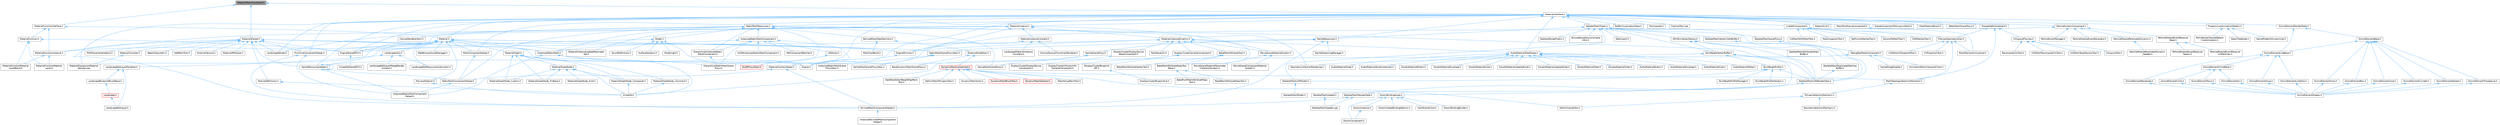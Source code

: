 digraph "MaterialRecursionGuard.h"
{
 // INTERACTIVE_SVG=YES
 // LATEX_PDF_SIZE
  bgcolor="transparent";
  edge [fontname=Helvetica,fontsize=10,labelfontname=Helvetica,labelfontsize=10];
  node [fontname=Helvetica,fontsize=10,shape=box,height=0.2,width=0.4];
  Node1 [id="Node000001",label="MaterialRecursionGuard.h",height=0.2,width=0.4,color="gray40", fillcolor="grey60", style="filled", fontcolor="black",tooltip=" "];
  Node1 -> Node2 [id="edge1_Node000001_Node000002",dir="back",color="steelblue1",style="solid",tooltip=" "];
  Node2 [id="Node000002",label="MaterialFunctionInterface.h",height=0.2,width=0.4,color="grey40", fillcolor="white", style="filled",URL="$d7/d41/MaterialFunctionInterface_8h.html",tooltip=" "];
  Node2 -> Node3 [id="edge2_Node000002_Node000003",dir="back",color="steelblue1",style="solid",tooltip=" "];
  Node3 [id="Node000003",label="Material.h",height=0.2,width=0.4,color="grey40", fillcolor="white", style="filled",URL="$df/d12/Material_8h.html",tooltip=" "];
  Node3 -> Node4 [id="edge3_Node000003_Node000004",dir="back",color="steelblue1",style="solid",tooltip=" "];
  Node4 [id="Node000004",label="EngineMinimal.h",height=0.2,width=0.4,color="grey40", fillcolor="white", style="filled",URL="$d0/d2c/EngineMinimal_8h.html",tooltip=" "];
  Node4 -> Node5 [id="edge4_Node000004_Node000005",dir="back",color="steelblue1",style="solid",tooltip=" "];
  Node5 [id="Node000005",label="Engine.h",height=0.2,width=0.4,color="grey40", fillcolor="white", style="filled",URL="$d1/d34/Public_2Engine_8h.html",tooltip=" "];
  Node3 -> Node6 [id="edge5_Node000003_Node000006",dir="back",color="steelblue1",style="solid",tooltip=" "];
  Node6 [id="Node000006",label="EngineSharedPCH.h",height=0.2,width=0.4,color="grey40", fillcolor="white", style="filled",URL="$dc/dbb/EngineSharedPCH_8h.html",tooltip=" "];
  Node6 -> Node7 [id="edge6_Node000006_Node000007",dir="back",color="steelblue1",style="solid",tooltip=" "];
  Node7 [id="Node000007",label="UnrealEdSharedPCH.h",height=0.2,width=0.4,color="grey40", fillcolor="white", style="filled",URL="$d1/de6/UnrealEdSharedPCH_8h.html",tooltip=" "];
  Node3 -> Node8 [id="edge7_Node000003_Node000008",dir="back",color="steelblue1",style="solid",tooltip=" "];
  Node8 [id="Node000008",label="InstancedStaticMesh.h",height=0.2,width=0.4,color="grey40", fillcolor="white", style="filled",URL="$dd/d89/InstancedStaticMesh_8h.html",tooltip=" "];
  Node8 -> Node9 [id="edge8_Node000008_Node000009",dir="back",color="steelblue1",style="solid",tooltip=" "];
  Node9 [id="Node000009",label="HierarchicalStaticMeshScene\lProxy.h",height=0.2,width=0.4,color="grey40", fillcolor="white", style="filled",URL="$d3/d4d/HierarchicalStaticMeshSceneProxy_8h.html",tooltip=" "];
  Node8 -> Node10 [id="edge9_Node000008_Node000010",dir="back",color="steelblue1",style="solid",tooltip=" "];
  Node10 [id="Node000010",label="InstancedStaticMeshComponent\lHelper.h",height=0.2,width=0.4,color="grey40", fillcolor="white", style="filled",URL="$dc/dc7/InstancedStaticMeshComponentHelper_8h.html",tooltip=" "];
  Node8 -> Node11 [id="edge10_Node000008_Node000011",dir="back",color="steelblue1",style="solid",tooltip=" "];
  Node11 [id="Node000011",label="InstancedStaticMeshScene\lProxyDesc.h",height=0.2,width=0.4,color="grey40", fillcolor="white", style="filled",URL="$db/dcf/InstancedStaticMeshSceneProxyDesc_8h.html",tooltip=" "];
  Node3 -> Node12 [id="edge11_Node000003_Node000012",dir="back",color="steelblue1",style="solid",tooltip=" "];
  Node12 [id="Node000012",label="LandscapeEditResourcesSubsystem.h",height=0.2,width=0.4,color="grey40", fillcolor="white", style="filled",URL="$db/d28/LandscapeEditResourcesSubsystem_8h.html",tooltip=" "];
  Node3 -> Node13 [id="edge12_Node000003_Node000013",dir="back",color="steelblue1",style="solid",tooltip=" "];
  Node13 [id="Node000013",label="LandscapeUtils.h",height=0.2,width=0.4,color="grey40", fillcolor="white", style="filled",URL="$d0/dc0/LandscapeUtils_8h.html",tooltip=" "];
  Node13 -> Node14 [id="edge13_Node000013_Node000014",dir="back",color="steelblue1",style="solid",tooltip=" "];
  Node14 [id="Node000014",label="LandscapeEditLayerMergeRender\lContext.h",height=0.2,width=0.4,color="grey40", fillcolor="white", style="filled",URL="$d1/d40/LandscapeEditLayerMergeRenderContext_8h.html",tooltip=" "];
  Node13 -> Node15 [id="edge14_Node000013_Node000015",dir="back",color="steelblue1",style="solid",tooltip=" "];
  Node15 [id="Node000015",label="LandscapeEditLayerRenderer.h",height=0.2,width=0.4,color="grey40", fillcolor="white", style="filled",URL="$d4/ddf/LandscapeEditLayerRenderer_8h.html",tooltip=" "];
  Node15 -> Node16 [id="edge15_Node000015_Node000016",dir="back",color="steelblue1",style="solid",tooltip=" "];
  Node16 [id="Node000016",label="LandscapeBlueprintBrushBase.h",height=0.2,width=0.4,color="grey40", fillcolor="white", style="filled",URL="$d5/de5/LandscapeBlueprintBrushBase_8h.html",tooltip=" "];
  Node16 -> Node17 [id="edge16_Node000016_Node000017",dir="back",color="steelblue1",style="solid",tooltip=" "];
  Node17 [id="Node000017",label="Landscape.h",height=0.2,width=0.4,color="red", fillcolor="#FFF0F0", style="filled",URL="$d5/dd6/Landscape_8h.html",tooltip=" "];
  Node17 -> Node19 [id="edge17_Node000017_Node000019",dir="back",color="steelblue1",style="solid",tooltip=" "];
  Node19 [id="Node000019",label="LandscapeEditLayer.h",height=0.2,width=0.4,color="grey40", fillcolor="white", style="filled",URL="$d2/d34/LandscapeEditLayer_8h.html",tooltip=" "];
  Node15 -> Node19 [id="edge18_Node000015_Node000019",dir="back",color="steelblue1",style="solid",tooltip=" "];
  Node13 -> Node12 [id="edge19_Node000013_Node000012",dir="back",color="steelblue1",style="solid",tooltip=" "];
  Node3 -> Node23 [id="edge20_Node000003_Node000023",dir="back",color="steelblue1",style="solid",tooltip=" "];
  Node23 [id="Node000023",label="MaterialExpressionMaterial\lSample.cpp",height=0.2,width=0.4,color="grey40", fillcolor="white", style="filled",URL="$d0/dbd/MaterialExpressionMaterialSample_8cpp.html",tooltip=" "];
  Node3 -> Node24 [id="edge21_Node000003_Node000024",dir="back",color="steelblue1",style="solid",tooltip=" "];
  Node24 [id="Node000024",label="MaterialFunctionInstance.h",height=0.2,width=0.4,color="grey40", fillcolor="white", style="filled",URL="$dd/d09/MaterialFunctionInstance_8h.html",tooltip=" "];
  Node24 -> Node25 [id="edge22_Node000024_Node000025",dir="back",color="steelblue1",style="solid",tooltip=" "];
  Node25 [id="Node000025",label="MaterialFunctionMaterial\lLayer.h",height=0.2,width=0.4,color="grey40", fillcolor="white", style="filled",URL="$d5/db3/MaterialFunctionMaterialLayer_8h.html",tooltip=" "];
  Node24 -> Node26 [id="edge23_Node000024_Node000026",dir="back",color="steelblue1",style="solid",tooltip=" "];
  Node26 [id="Node000026",label="MaterialFunctionMaterial\lLayerBlend.h",height=0.2,width=0.4,color="grey40", fillcolor="white", style="filled",URL="$d9/d8a/MaterialFunctionMaterialLayerBlend_8h.html",tooltip=" "];
  Node3 -> Node27 [id="edge24_Node000003_Node000027",dir="back",color="steelblue1",style="solid",tooltip=" "];
  Node27 [id="Node000027",label="MaterialGraph.h",height=0.2,width=0.4,color="grey40", fillcolor="white", style="filled",URL="$dd/d8d/MaterialGraph_8h.html",tooltip=" "];
  Node27 -> Node28 [id="edge25_Node000027_Node000028",dir="back",color="steelblue1",style="solid",tooltip=" "];
  Node28 [id="Node000028",label="MaterialGraphNode.h",height=0.2,width=0.4,color="grey40", fillcolor="white", style="filled",URL="$d7/d89/MaterialGraphNode_8h.html",tooltip=" "];
  Node28 -> Node29 [id="edge26_Node000028_Node000029",dir="back",color="steelblue1",style="solid",tooltip=" "];
  Node29 [id="Node000029",label="MaterialGraphNode_Composite.h",height=0.2,width=0.4,color="grey40", fillcolor="white", style="filled",URL="$d0/d2a/MaterialGraphNode__Composite_8h.html",tooltip=" "];
  Node29 -> Node30 [id="edge27_Node000029_Node000030",dir="back",color="steelblue1",style="solid",tooltip=" "];
  Node30 [id="Node000030",label="UnrealEd.h",height=0.2,width=0.4,color="grey40", fillcolor="white", style="filled",URL="$d2/d5f/UnrealEd_8h.html",tooltip=" "];
  Node28 -> Node31 [id="edge28_Node000028_Node000031",dir="back",color="steelblue1",style="solid",tooltip=" "];
  Node31 [id="Node000031",label="MaterialGraphNode_Custom.h",height=0.2,width=0.4,color="grey40", fillcolor="white", style="filled",URL="$d5/d6c/MaterialGraphNode__Custom_8h.html",tooltip=" "];
  Node28 -> Node32 [id="edge29_Node000028_Node000032",dir="back",color="steelblue1",style="solid",tooltip=" "];
  Node32 [id="Node000032",label="MaterialGraphNode_Knot.h",height=0.2,width=0.4,color="grey40", fillcolor="white", style="filled",URL="$d0/dfe/MaterialGraphNode__Knot_8h.html",tooltip=" "];
  Node28 -> Node33 [id="edge30_Node000028_Node000033",dir="back",color="steelblue1",style="solid",tooltip=" "];
  Node33 [id="Node000033",label="MaterialGraphNode_PinBase.h",height=0.2,width=0.4,color="grey40", fillcolor="white", style="filled",URL="$d5/dda/MaterialGraphNode__PinBase_8h.html",tooltip=" "];
  Node28 -> Node30 [id="edge31_Node000028_Node000030",dir="back",color="steelblue1",style="solid",tooltip=" "];
  Node27 -> Node34 [id="edge32_Node000027_Node000034",dir="back",color="steelblue1",style="solid",tooltip=" "];
  Node34 [id="Node000034",label="MaterialGraphNode_Comment.h",height=0.2,width=0.4,color="grey40", fillcolor="white", style="filled",URL="$da/db6/MaterialGraphNode__Comment_8h.html",tooltip=" "];
  Node34 -> Node30 [id="edge33_Node000034_Node000030",dir="back",color="steelblue1",style="solid",tooltip=" "];
  Node27 -> Node29 [id="edge34_Node000027_Node000029",dir="back",color="steelblue1",style="solid",tooltip=" "];
  Node27 -> Node31 [id="edge35_Node000027_Node000031",dir="back",color="steelblue1",style="solid",tooltip=" "];
  Node27 -> Node33 [id="edge36_Node000027_Node000033",dir="back",color="steelblue1",style="solid",tooltip=" "];
  Node27 -> Node30 [id="edge37_Node000027_Node000030",dir="back",color="steelblue1",style="solid",tooltip=" "];
  Node3 -> Node35 [id="edge38_Node000003_Node000035",dir="back",color="steelblue1",style="solid",tooltip=" "];
  Node35 [id="Node000035",label="MaterialInstanceUpdateParameter\lSet.h",height=0.2,width=0.4,color="grey40", fillcolor="white", style="filled",URL="$dd/df7/MaterialInstanceUpdateParameterSet_8h.html",tooltip=" "];
  Node3 -> Node36 [id="edge39_Node000003_Node000036",dir="back",color="steelblue1",style="solid",tooltip=" "];
  Node36 [id="Node000036",label="MeshComponentHelper.h",height=0.2,width=0.4,color="grey40", fillcolor="white", style="filled",URL="$d3/de8/MeshComponentHelper_8h.html",tooltip=" "];
  Node36 -> Node37 [id="edge40_Node000036_Node000037",dir="back",color="steelblue1",style="solid",tooltip=" "];
  Node37 [id="Node000037",label="StaticMeshComponentHelper.h",height=0.2,width=0.4,color="grey40", fillcolor="white", style="filled",URL="$dc/dc1/StaticMeshComponentHelper_8h.html",tooltip=" "];
  Node37 -> Node10 [id="edge41_Node000037_Node000010",dir="back",color="steelblue1",style="solid",tooltip=" "];
  Node3 -> Node38 [id="edge42_Node000003_Node000038",dir="back",color="steelblue1",style="solid",tooltip=" "];
  Node38 [id="Node000038",label="NaniteResourcesHelper.h",height=0.2,width=0.4,color="grey40", fillcolor="white", style="filled",URL="$dc/d48/NaniteResourcesHelper_8h.html",tooltip=" "];
  Node38 -> Node10 [id="edge43_Node000038_Node000010",dir="back",color="steelblue1",style="solid",tooltip=" "];
  Node38 -> Node38 [id="edge44_Node000038_Node000038",dir="back",color="steelblue1",style="solid",tooltip=" "];
  Node38 -> Node37 [id="edge45_Node000038_Node000037",dir="back",color="steelblue1",style="solid",tooltip=" "];
  Node3 -> Node39 [id="edge46_Node000003_Node000039",dir="back",color="steelblue1",style="solid",tooltip=" "];
  Node39 [id="Node000039",label="PreviewMaterial.h",height=0.2,width=0.4,color="grey40", fillcolor="white", style="filled",URL="$d4/de3/PreviewMaterial_8h.html",tooltip=" "];
  Node39 -> Node30 [id="edge47_Node000039_Node000030",dir="back",color="steelblue1",style="solid",tooltip=" "];
  Node3 -> Node40 [id="edge48_Node000003_Node000040",dir="back",color="steelblue1",style="solid",tooltip=" "];
  Node40 [id="Node000040",label="PrimitiveComponentHelper.h",height=0.2,width=0.4,color="grey40", fillcolor="white", style="filled",URL="$d1/d08/PrimitiveComponentHelper_8h.html",tooltip=" "];
  Node40 -> Node10 [id="edge49_Node000040_Node000010",dir="back",color="steelblue1",style="solid",tooltip=" "];
  Node40 -> Node41 [id="edge50_Node000040_Node000041",dir="back",color="steelblue1",style="solid",tooltip=" "];
  Node41 [id="Node000041",label="SkinnedMeshComponentHelper.h",height=0.2,width=0.4,color="grey40", fillcolor="white", style="filled",URL="$db/d81/SkinnedMeshComponentHelper_8h.html",tooltip=" "];
  Node41 -> Node42 [id="edge51_Node000041_Node000042",dir="back",color="steelblue1",style="solid",tooltip=" "];
  Node42 [id="Node000042",label="InstancedSkinnedMeshComponent\lHelper.h",height=0.2,width=0.4,color="grey40", fillcolor="white", style="filled",URL="$d1/d86/InstancedSkinnedMeshComponentHelper_8h.html",tooltip=" "];
  Node3 -> Node43 [id="edge52_Node000003_Node000043",dir="back",color="steelblue1",style="solid",tooltip=" "];
  Node43 [id="Node000043",label="StaticMeshSceneProxyDesc.h",height=0.2,width=0.4,color="grey40", fillcolor="white", style="filled",URL="$d0/d31/StaticMeshSceneProxyDesc_8h.html",tooltip=" "];
  Node43 -> Node11 [id="edge53_Node000043_Node000011",dir="back",color="steelblue1",style="solid",tooltip=" "];
  Node43 -> Node44 [id="edge54_Node000043_Node000044",dir="back",color="steelblue1",style="solid",tooltip=" "];
  Node44 [id="Node000044",label="SplineMeshSceneProxyDesc.h",height=0.2,width=0.4,color="grey40", fillcolor="white", style="filled",URL="$db/d1b/SplineMeshSceneProxyDesc_8h.html",tooltip=" "];
  Node3 -> Node45 [id="edge55_Node000003_Node000045",dir="back",color="steelblue1",style="solid",tooltip=" "];
  Node45 [id="Node000045",label="WebBrowserAssetManager.h",height=0.2,width=0.4,color="grey40", fillcolor="white", style="filled",URL="$db/d79/WebBrowserAssetManager_8h.html",tooltip=" "];
  Node2 -> Node46 [id="edge56_Node000002_Node000046",dir="back",color="steelblue1",style="solid",tooltip=" "];
  Node46 [id="Node000046",label="MaterialFunction.h",height=0.2,width=0.4,color="grey40", fillcolor="white", style="filled",URL="$d7/dde/MaterialFunction_8h.html",tooltip=" "];
  Node46 -> Node6 [id="edge57_Node000046_Node000006",dir="back",color="steelblue1",style="solid",tooltip=" "];
  Node46 -> Node25 [id="edge58_Node000046_Node000025",dir="back",color="steelblue1",style="solid",tooltip=" "];
  Node46 -> Node26 [id="edge59_Node000046_Node000026",dir="back",color="steelblue1",style="solid",tooltip=" "];
  Node2 -> Node24 [id="edge60_Node000002_Node000024",dir="back",color="steelblue1",style="solid",tooltip=" "];
  Node1 -> Node47 [id="edge61_Node000001_Node000047",dir="back",color="steelblue1",style="solid",tooltip=" "];
  Node47 [id="Node000047",label="MaterialInterface.h",height=0.2,width=0.4,color="grey40", fillcolor="white", style="filled",URL="$de/daa/MaterialInterface_8h.html",tooltip=" "];
  Node47 -> Node48 [id="edge62_Node000047_Node000048",dir="back",color="steelblue1",style="solid",tooltip=" "];
  Node48 [id="Node000048",label="AudioMaterialSlateTypes.h",height=0.2,width=0.4,color="grey40", fillcolor="white", style="filled",URL="$d3/d2d/AudioMaterialSlateTypes_8h.html",tooltip=" "];
  Node48 -> Node49 [id="edge63_Node000048_Node000049",dir="back",color="steelblue1",style="solid",tooltip=" "];
  Node49 [id="Node000049",label="AudioMaterialButton.h",height=0.2,width=0.4,color="grey40", fillcolor="white", style="filled",URL="$de/dca/AudioMaterialButton_8h.html",tooltip=" "];
  Node48 -> Node50 [id="edge64_Node000048_Node000050",dir="back",color="steelblue1",style="solid",tooltip=" "];
  Node50 [id="Node000050",label="AudioMaterialEnvelope.h",height=0.2,width=0.4,color="grey40", fillcolor="white", style="filled",URL="$d8/d42/AudioMaterialEnvelope_8h.html",tooltip=" "];
  Node48 -> Node51 [id="edge65_Node000048_Node000051",dir="back",color="steelblue1",style="solid",tooltip=" "];
  Node51 [id="Node000051",label="AudioMaterialKnob.h",height=0.2,width=0.4,color="grey40", fillcolor="white", style="filled",URL="$d1/d59/AudioMaterialKnob_8h.html",tooltip=" "];
  Node48 -> Node52 [id="edge66_Node000048_Node000052",dir="back",color="steelblue1",style="solid",tooltip=" "];
  Node52 [id="Node000052",label="AudioMaterialMeter.h",height=0.2,width=0.4,color="grey40", fillcolor="white", style="filled",URL="$d7/dc3/AudioMaterialMeter_8h.html",tooltip=" "];
  Node48 -> Node53 [id="edge67_Node000048_Node000053",dir="back",color="steelblue1",style="solid",tooltip=" "];
  Node53 [id="Node000053",label="AudioMaterialSlider.h",height=0.2,width=0.4,color="grey40", fillcolor="white", style="filled",URL="$de/db4/AudioMaterialSlider_8h.html",tooltip=" "];
  Node48 -> Node54 [id="edge68_Node000048_Node000054",dir="back",color="steelblue1",style="solid",tooltip=" "];
  Node54 [id="Node000054",label="AudioMaterialStyleContainers.h",height=0.2,width=0.4,color="grey40", fillcolor="white", style="filled",URL="$d2/d4e/AudioMaterialStyleContainers_8h.html",tooltip=" "];
  Node48 -> Node55 [id="edge69_Node000048_Node000055",dir="back",color="steelblue1",style="solid",tooltip=" "];
  Node55 [id="Node000055",label="SAudioMaterialButton.h",height=0.2,width=0.4,color="grey40", fillcolor="white", style="filled",URL="$d5/df6/SAudioMaterialButton_8h.html",tooltip=" "];
  Node48 -> Node56 [id="edge70_Node000048_Node000056",dir="back",color="steelblue1",style="solid",tooltip=" "];
  Node56 [id="Node000056",label="SAudioMaterialEnvelope.h",height=0.2,width=0.4,color="grey40", fillcolor="white", style="filled",URL="$d5/d2b/SAudioMaterialEnvelope_8h.html",tooltip=" "];
  Node48 -> Node57 [id="edge71_Node000048_Node000057",dir="back",color="steelblue1",style="solid",tooltip=" "];
  Node57 [id="Node000057",label="SAudioMaterialKnob.h",height=0.2,width=0.4,color="grey40", fillcolor="white", style="filled",URL="$d5/d68/SAudioMaterialKnob_8h.html",tooltip=" "];
  Node48 -> Node58 [id="edge72_Node000048_Node000058",dir="back",color="steelblue1",style="solid",tooltip=" "];
  Node58 [id="Node000058",label="SAudioMaterialLabeledKnob.h",height=0.2,width=0.4,color="grey40", fillcolor="white", style="filled",URL="$de/d2d/SAudioMaterialLabeledKnob_8h.html",tooltip=" "];
  Node48 -> Node59 [id="edge73_Node000048_Node000059",dir="back",color="steelblue1",style="solid",tooltip=" "];
  Node59 [id="Node000059",label="SAudioMaterialLabeledSlider.h",height=0.2,width=0.4,color="grey40", fillcolor="white", style="filled",URL="$d7/df2/SAudioMaterialLabeledSlider_8h.html",tooltip=" "];
  Node48 -> Node60 [id="edge74_Node000048_Node000060",dir="back",color="steelblue1",style="solid",tooltip=" "];
  Node60 [id="Node000060",label="SAudioMaterialMeter.h",height=0.2,width=0.4,color="grey40", fillcolor="white", style="filled",URL="$d9/da6/SAudioMaterialMeter_8h.html",tooltip=" "];
  Node48 -> Node61 [id="edge75_Node000048_Node000061",dir="back",color="steelblue1",style="solid",tooltip=" "];
  Node61 [id="Node000061",label="SAudioMaterialSlider.h",height=0.2,width=0.4,color="grey40", fillcolor="white", style="filled",URL="$d1/d37/SAudioMaterialSlider_8h.html",tooltip=" "];
  Node47 -> Node62 [id="edge76_Node000047_Node000062",dir="back",color="steelblue1",style="solid",tooltip=" "];
  Node62 [id="Node000062",label="BufferVisualizationData.h",height=0.2,width=0.4,color="grey40", fillcolor="white", style="filled",URL="$df/df1/BufferVisualizationData_8h.html",tooltip=" "];
  Node47 -> Node5 [id="edge77_Node000047_Node000005",dir="back",color="steelblue1",style="solid",tooltip=" "];
  Node47 -> Node6 [id="edge78_Node000047_Node000006",dir="back",color="steelblue1",style="solid",tooltip=" "];
  Node47 -> Node63 [id="edge79_Node000047_Node000063",dir="back",color="steelblue1",style="solid",tooltip=" "];
  Node63 [id="Node000063",label="FbxImporter.h",height=0.2,width=0.4,color="grey40", fillcolor="white", style="filled",URL="$d4/dfb/FbxImporter_8h.html",tooltip=" "];
  Node47 -> Node64 [id="edge80_Node000047_Node000064",dir="back",color="steelblue1",style="solid",tooltip=" "];
  Node64 [id="Node000064",label="FractureTool.cpp",height=0.2,width=0.4,color="grey40", fillcolor="white", style="filled",URL="$dc/d9a/FractureTool_8cpp.html",tooltip=" "];
  Node47 -> Node65 [id="edge81_Node000047_Node000065",dir="back",color="steelblue1",style="solid",tooltip=" "];
  Node65 [id="Node000065",label="GizmoElementRenderState.h",height=0.2,width=0.4,color="grey40", fillcolor="white", style="filled",URL="$dd/def/GizmoElementRenderState_8h.html",tooltip=" "];
  Node65 -> Node66 [id="edge82_Node000065_Node000066",dir="back",color="steelblue1",style="solid",tooltip=" "];
  Node66 [id="Node000066",label="GizmoElementBase.h",height=0.2,width=0.4,color="grey40", fillcolor="white", style="filled",URL="$d5/d19/GizmoElementBase_8h.html",tooltip=" "];
  Node66 -> Node67 [id="edge83_Node000066_Node000067",dir="back",color="steelblue1",style="solid",tooltip=" "];
  Node67 [id="Node000067",label="GizmoElementArrow.h",height=0.2,width=0.4,color="grey40", fillcolor="white", style="filled",URL="$df/d5b/GizmoElementArrow_8h.html",tooltip=" "];
  Node67 -> Node68 [id="edge84_Node000067_Node000068",dir="back",color="steelblue1",style="solid",tooltip=" "];
  Node68 [id="Node000068",label="GizmoElementShapes.h",height=0.2,width=0.4,color="grey40", fillcolor="white", style="filled",URL="$d9/d54/GizmoElementShapes_8h.html",tooltip=" "];
  Node66 -> Node69 [id="edge85_Node000066_Node000069",dir="back",color="steelblue1",style="solid",tooltip=" "];
  Node69 [id="Node000069",label="GizmoElementBox.h",height=0.2,width=0.4,color="grey40", fillcolor="white", style="filled",URL="$d6/d7f/GizmoElementBox_8h.html",tooltip=" "];
  Node69 -> Node68 [id="edge86_Node000069_Node000068",dir="back",color="steelblue1",style="solid",tooltip=" "];
  Node66 -> Node70 [id="edge87_Node000066_Node000070",dir="back",color="steelblue1",style="solid",tooltip=" "];
  Node70 [id="Node000070",label="GizmoElementCone.h",height=0.2,width=0.4,color="grey40", fillcolor="white", style="filled",URL="$dc/dca/GizmoElementCone_8h.html",tooltip=" "];
  Node70 -> Node68 [id="edge88_Node000070_Node000068",dir="back",color="steelblue1",style="solid",tooltip=" "];
  Node66 -> Node71 [id="edge89_Node000066_Node000071",dir="back",color="steelblue1",style="solid",tooltip=" "];
  Node71 [id="Node000071",label="GizmoElementCylinder.h",height=0.2,width=0.4,color="grey40", fillcolor="white", style="filled",URL="$da/dff/GizmoElementCylinder_8h.html",tooltip=" "];
  Node71 -> Node68 [id="edge90_Node000071_Node000068",dir="back",color="steelblue1",style="solid",tooltip=" "];
  Node66 -> Node72 [id="edge91_Node000066_Node000072",dir="back",color="steelblue1",style="solid",tooltip=" "];
  Node72 [id="Node000072",label="GizmoElementLineBase.h",height=0.2,width=0.4,color="grey40", fillcolor="white", style="filled",URL="$d4/d1b/GizmoElementLineBase_8h.html",tooltip=" "];
  Node72 -> Node73 [id="edge92_Node000072_Node000073",dir="back",color="steelblue1",style="solid",tooltip=" "];
  Node73 [id="Node000073",label="GizmoElementCircleBase.h",height=0.2,width=0.4,color="grey40", fillcolor="white", style="filled",URL="$d5/d29/GizmoElementCircleBase_8h.html",tooltip=" "];
  Node73 -> Node74 [id="edge93_Node000073_Node000074",dir="back",color="steelblue1",style="solid",tooltip=" "];
  Node74 [id="Node000074",label="GizmoElementArc.h",height=0.2,width=0.4,color="grey40", fillcolor="white", style="filled",URL="$dc/dda/GizmoElementArc_8h.html",tooltip=" "];
  Node74 -> Node68 [id="edge94_Node000074_Node000068",dir="back",color="steelblue1",style="solid",tooltip=" "];
  Node73 -> Node75 [id="edge95_Node000073_Node000075",dir="back",color="steelblue1",style="solid",tooltip=" "];
  Node75 [id="Node000075",label="GizmoElementCircle.h",height=0.2,width=0.4,color="grey40", fillcolor="white", style="filled",URL="$dd/dd8/GizmoElementCircle_8h.html",tooltip=" "];
  Node75 -> Node68 [id="edge96_Node000075_Node000068",dir="back",color="steelblue1",style="solid",tooltip=" "];
  Node73 -> Node76 [id="edge97_Node000073_Node000076",dir="back",color="steelblue1",style="solid",tooltip=" "];
  Node76 [id="Node000076",label="GizmoElementTorus.h",height=0.2,width=0.4,color="grey40", fillcolor="white", style="filled",URL="$df/d72/GizmoElementTorus_8h.html",tooltip=" "];
  Node76 -> Node68 [id="edge98_Node000076_Node000068",dir="back",color="steelblue1",style="solid",tooltip=" "];
  Node72 -> Node77 [id="edge99_Node000072_Node000077",dir="back",color="steelblue1",style="solid",tooltip=" "];
  Node77 [id="Node000077",label="GizmoElementGroup.h",height=0.2,width=0.4,color="grey40", fillcolor="white", style="filled",URL="$df/d24/GizmoElementGroup_8h.html",tooltip=" "];
  Node77 -> Node68 [id="edge100_Node000077_Node000068",dir="back",color="steelblue1",style="solid",tooltip=" "];
  Node72 -> Node78 [id="edge101_Node000072_Node000078",dir="back",color="steelblue1",style="solid",tooltip=" "];
  Node78 [id="Node000078",label="GizmoElementLineStrip.h",height=0.2,width=0.4,color="grey40", fillcolor="white", style="filled",URL="$d8/dca/GizmoElementLineStrip_8h.html",tooltip=" "];
  Node78 -> Node68 [id="edge102_Node000078_Node000068",dir="back",color="steelblue1",style="solid",tooltip=" "];
  Node72 -> Node79 [id="edge103_Node000072_Node000079",dir="back",color="steelblue1",style="solid",tooltip=" "];
  Node79 [id="Node000079",label="GizmoElementRectangle.h",height=0.2,width=0.4,color="grey40", fillcolor="white", style="filled",URL="$de/d3f/GizmoElementRectangle_8h.html",tooltip=" "];
  Node79 -> Node68 [id="edge104_Node000079_Node000068",dir="back",color="steelblue1",style="solid",tooltip=" "];
  Node66 -> Node80 [id="edge105_Node000066_Node000080",dir="back",color="steelblue1",style="solid",tooltip=" "];
  Node80 [id="Node000080",label="GizmoElementSphere.h",height=0.2,width=0.4,color="grey40", fillcolor="white", style="filled",URL="$df/d53/GizmoElementSphere_8h.html",tooltip=" "];
  Node80 -> Node68 [id="edge106_Node000080_Node000068",dir="back",color="steelblue1",style="solid",tooltip=" "];
  Node66 -> Node81 [id="edge107_Node000066_Node000081",dir="back",color="steelblue1",style="solid",tooltip=" "];
  Node81 [id="Node000081",label="GizmoElementTriangleList.h",height=0.2,width=0.4,color="grey40", fillcolor="white", style="filled",URL="$dc/dc3/GizmoElementTriangleList_8h.html",tooltip=" "];
  Node81 -> Node68 [id="edge108_Node000081_Node000068",dir="back",color="steelblue1",style="solid",tooltip=" "];
  Node65 -> Node72 [id="edge109_Node000065_Node000072",dir="back",color="steelblue1",style="solid",tooltip=" "];
  Node47 -> Node82 [id="edge110_Node000047_Node000082",dir="back",color="steelblue1",style="solid",tooltip=" "];
  Node82 [id="Node000082",label="LandscapeRender.h",height=0.2,width=0.4,color="grey40", fillcolor="white", style="filled",URL="$df/d67/LandscapeRender_8h.html",tooltip=" "];
  Node47 -> Node83 [id="edge111_Node000047_Node000083",dir="back",color="steelblue1",style="solid",tooltip=" "];
  Node83 [id="Node000083",label="LineSetComponent.h",height=0.2,width=0.4,color="grey40", fillcolor="white", style="filled",URL="$d7/d6b/LineSetComponent_8h.html",tooltip=" "];
  Node83 -> Node84 [id="edge112_Node000083_Node000084",dir="back",color="steelblue1",style="solid",tooltip=" "];
  Node84 [id="Node000084",label="CSGMeshesTool.h",height=0.2,width=0.4,color="grey40", fillcolor="white", style="filled",URL="$db/dd1/CSGMeshesTool_8h.html",tooltip=" "];
  Node83 -> Node85 [id="edge113_Node000083_Node000085",dir="back",color="steelblue1",style="solid",tooltip=" "];
  Node85 [id="Node000085",label="CutMeshWithMeshTool.h",height=0.2,width=0.4,color="grey40", fillcolor="white", style="filled",URL="$d2/d2c/CutMeshWithMeshTool_8h.html",tooltip=" "];
  Node83 -> Node86 [id="edge114_Node000083_Node000086",dir="back",color="steelblue1",style="solid",tooltip=" "];
  Node86 [id="Node000086",label="MeshInspectorTool.h",height=0.2,width=0.4,color="grey40", fillcolor="white", style="filled",URL="$de/da1/MeshInspectorTool_8h.html",tooltip=" "];
  Node83 -> Node87 [id="edge115_Node000083_Node000087",dir="back",color="steelblue1",style="solid",tooltip=" "];
  Node87 [id="Node000087",label="PreviewGeometryActor.h",height=0.2,width=0.4,color="grey40", fillcolor="white", style="filled",URL="$d3/d38/PreviewGeometryActor_8h.html",tooltip=" "];
  Node87 -> Node88 [id="edge116_Node000087_Node000088",dir="back",color="steelblue1",style="solid",tooltip=" "];
  Node88 [id="Node000088",label="MeshElementsVisualizer.h",height=0.2,width=0.4,color="grey40", fillcolor="white", style="filled",URL="$d9/d01/MeshElementsVisualizer_8h.html",tooltip=" "];
  Node87 -> Node89 [id="edge117_Node000087_Node000089",dir="back",color="steelblue1",style="solid",tooltip=" "];
  Node89 [id="Node000089",label="MeshTopologySelectionMechanic.h",height=0.2,width=0.4,color="grey40", fillcolor="white", style="filled",URL="$d5/d15/MeshTopologySelectionMechanic_8h.html",tooltip=" "];
  Node89 -> Node90 [id="edge118_Node000089_Node000090",dir="back",color="steelblue1",style="solid",tooltip=" "];
  Node90 [id="Node000090",label="PolygonSelectionMechanic.h",height=0.2,width=0.4,color="grey40", fillcolor="white", style="filled",URL="$da/dff/PolygonSelectionMechanic_8h.html",tooltip=" "];
  Node90 -> Node91 [id="edge119_Node000090_Node000091",dir="back",color="steelblue1",style="solid",tooltip=" "];
  Node91 [id="Node000091",label="BoundarySelectionMechanic.h",height=0.2,width=0.4,color="grey40", fillcolor="white", style="filled",URL="$d8/dd6/BoundarySelectionMechanic_8h.html",tooltip=" "];
  Node90 -> Node92 [id="edge120_Node000090_Node000092",dir="back",color="steelblue1",style="solid",tooltip=" "];
  Node92 [id="Node000092",label="EditUVIslandsTool.h",height=0.2,width=0.4,color="grey40", fillcolor="white", style="filled",URL="$d0/de4/EditUVIslandsTool_8h.html",tooltip=" "];
  Node87 -> Node93 [id="edge121_Node000087_Node000093",dir="back",color="steelblue1",style="solid",tooltip=" "];
  Node93 [id="Node000093",label="UVEditorUVSnapshotTool.h",height=0.2,width=0.4,color="grey40", fillcolor="white", style="filled",URL="$d4/dd6/UVEditorUVSnapshotTool_8h.html",tooltip=" "];
  Node87 -> Node94 [id="edge122_Node000087_Node000094",dir="back",color="steelblue1",style="solid",tooltip=" "];
  Node94 [id="Node000094",label="UVProjectionTool.h",height=0.2,width=0.4,color="grey40", fillcolor="white", style="filled",URL="$d5/d4f/UVProjectionTool_8h.html",tooltip=" "];
  Node83 -> Node95 [id="edge123_Node000083_Node000095",dir="back",color="steelblue1",style="solid",tooltip=" "];
  Node95 [id="Node000095",label="SelfUnionMeshesTool.h",height=0.2,width=0.4,color="grey40", fillcolor="white", style="filled",URL="$dc/dad/SelfUnionMeshesTool_8h.html",tooltip=" "];
  Node83 -> Node96 [id="edge124_Node000083_Node000096",dir="back",color="steelblue1",style="solid",tooltip=" "];
  Node96 [id="Node000096",label="VolumeToMeshTool.h",height=0.2,width=0.4,color="grey40", fillcolor="white", style="filled",URL="$de/d64/VolumeToMeshTool_8h.html",tooltip=" "];
  Node47 -> Node3 [id="edge125_Node000047_Node000003",dir="back",color="steelblue1",style="solid",tooltip=" "];
  Node47 -> Node97 [id="edge126_Node000047_Node000097",dir="back",color="steelblue1",style="solid",tooltip=" "];
  Node97 [id="Node000097",label="MaterialInstance.h",height=0.2,width=0.4,color="grey40", fillcolor="white", style="filled",URL="$d7/d9c/MaterialInstance_8h.html",tooltip=" "];
  Node97 -> Node4 [id="edge127_Node000097_Node000004",dir="back",color="steelblue1",style="solid",tooltip=" "];
  Node97 -> Node6 [id="edge128_Node000097_Node000006",dir="back",color="steelblue1",style="solid",tooltip=" "];
  Node97 -> Node24 [id="edge129_Node000097_Node000024",dir="back",color="steelblue1",style="solid",tooltip=" "];
  Node97 -> Node98 [id="edge130_Node000097_Node000098",dir="back",color="steelblue1",style="solid",tooltip=" "];
  Node98 [id="Node000098",label="MaterialInstanceConstant.h",height=0.2,width=0.4,color="grey40", fillcolor="white", style="filled",URL="$d5/da5/MaterialInstanceConstant_8h.html",tooltip=" "];
  Node98 -> Node5 [id="edge131_Node000098_Node000005",dir="back",color="steelblue1",style="solid",tooltip=" "];
  Node98 -> Node99 [id="edge132_Node000098_Node000099",dir="back",color="steelblue1",style="solid",tooltip=" "];
  Node99 [id="Node000099",label="LandscapeMaterialInstance\lConstant.h",height=0.2,width=0.4,color="grey40", fillcolor="white", style="filled",URL="$d5/d42/LandscapeMaterialInstanceConstant_8h.html",tooltip=" "];
  Node98 -> Node100 [id="edge133_Node000098_Node000100",dir="back",color="steelblue1",style="solid",tooltip=" "];
  Node100 [id="Node000100",label="VolumeTextureThumbnailRenderer.h",height=0.2,width=0.4,color="grey40", fillcolor="white", style="filled",URL="$df/df9/VolumeTextureThumbnailRenderer_8h.html",tooltip=" "];
  Node97 -> Node101 [id="edge134_Node000097_Node000101",dir="back",color="steelblue1",style="solid",tooltip=" "];
  Node101 [id="Node000101",label="MaterialInstanceDynamic.h",height=0.2,width=0.4,color="grey40", fillcolor="white", style="filled",URL="$dc/df3/MaterialInstanceDynamic_8h.html",tooltip=" "];
  Node101 -> Node48 [id="edge135_Node000101_Node000048",dir="back",color="steelblue1",style="solid",tooltip=" "];
  Node101 -> Node102 [id="edge136_Node000101_Node000102",dir="back",color="steelblue1",style="solid",tooltip=" "];
  Node102 [id="Node000102",label="BakeMeshAttributeMapsTool\lBase.h",height=0.2,width=0.4,color="grey40", fillcolor="white", style="filled",URL="$dc/d68/BakeMeshAttributeMapsToolBase_8h.html",tooltip=" "];
  Node102 -> Node103 [id="edge137_Node000102_Node000103",dir="back",color="steelblue1",style="solid",tooltip=" "];
  Node103 [id="Node000103",label="BakeMeshAttributeMapsTool.h",height=0.2,width=0.4,color="grey40", fillcolor="white", style="filled",URL="$d8/d14/BakeMeshAttributeMapsTool_8h.html",tooltip=" "];
  Node102 -> Node104 [id="edge138_Node000102_Node000104",dir="back",color="steelblue1",style="solid",tooltip=" "];
  Node104 [id="Node000104",label="BakeMultiMeshAttributeMaps\lTool.h",height=0.2,width=0.4,color="grey40", fillcolor="white", style="filled",URL="$d7/d65/BakeMultiMeshAttributeMapsTool_8h.html",tooltip=" "];
  Node101 -> Node105 [id="edge139_Node000101_Node000105",dir="back",color="steelblue1",style="solid",tooltip=" "];
  Node105 [id="Node000105",label="BakeMeshAttributeTool.h",height=0.2,width=0.4,color="grey40", fillcolor="white", style="filled",URL="$d0/d82/BakeMeshAttributeTool_8h.html",tooltip=" "];
  Node105 -> Node102 [id="edge140_Node000105_Node000102",dir="back",color="steelblue1",style="solid",tooltip=" "];
  Node105 -> Node106 [id="edge141_Node000105_Node000106",dir="back",color="steelblue1",style="solid",tooltip=" "];
  Node106 [id="Node000106",label="BakeMeshAttributeVertexTool.h",height=0.2,width=0.4,color="grey40", fillcolor="white", style="filled",URL="$d6/d76/BakeMeshAttributeVertexTool_8h.html",tooltip=" "];
  Node101 -> Node107 [id="edge142_Node000101_Node000107",dir="back",color="steelblue1",style="solid",tooltip=" "];
  Node107 [id="Node000107",label="DisplayClusterCameraComponent.h",height=0.2,width=0.4,color="grey40", fillcolor="white", style="filled",URL="$dd/d6b/DisplayClusterCameraComponent_8h.html",tooltip=" "];
  Node107 -> Node108 [id="edge143_Node000107_Node000108",dir="back",color="steelblue1",style="solid",tooltip=" "];
  Node108 [id="Node000108",label="DisplayClusterInFrustumFit\lCameraComponent.h",height=0.2,width=0.4,color="grey40", fillcolor="white", style="filled",URL="$d5/d53/DisplayClusterInFrustumFitCameraComponent_8h.html",tooltip=" "];
  Node107 -> Node109 [id="edge144_Node000107_Node000109",dir="back",color="steelblue1",style="solid",tooltip=" "];
  Node109 [id="Node000109",label="IDisplayClusterBlueprint\lAPI.h",height=0.2,width=0.4,color="grey40", fillcolor="white", style="filled",URL="$d6/dd6/IDisplayClusterBlueprintAPI_8h.html",tooltip=" "];
  Node109 -> Node110 [id="edge145_Node000109_Node000110",dir="back",color="steelblue1",style="solid",tooltip=" "];
  Node110 [id="Node000110",label="DisplayClusterBlueprintLib.h",height=0.2,width=0.4,color="grey40", fillcolor="white", style="filled",URL="$d9/d13/DisplayClusterBlueprintLib_8h.html",tooltip=" "];
  Node101 -> Node111 [id="edge146_Node000101_Node000111",dir="back",color="steelblue1",style="solid",tooltip=" "];
  Node111 [id="Node000111",label="DisplayClusterDisplayDevice\lBaseComponent.h",height=0.2,width=0.4,color="grey40", fillcolor="white", style="filled",URL="$d6/d67/DisplayClusterDisplayDeviceBaseComponent_8h.html",tooltip=" "];
  Node111 -> Node112 [id="edge147_Node000111_Node000112",dir="back",color="steelblue1",style="solid",tooltip=" "];
  Node112 [id="Node000112",label="DisplayClusterDisplayDevice\lComponent.h",height=0.2,width=0.4,color="grey40", fillcolor="white", style="filled",URL="$db/d86/DisplayClusterDisplayDeviceComponent_8h.html",tooltip=" "];
  Node101 -> Node4 [id="edge148_Node000101_Node000004",dir="back",color="steelblue1",style="solid",tooltip=" "];
  Node101 -> Node6 [id="edge149_Node000101_Node000006",dir="back",color="steelblue1",style="solid",tooltip=" "];
  Node101 -> Node113 [id="edge150_Node000101_Node000113",dir="back",color="steelblue1",style="solid",tooltip=" "];
  Node113 [id="Node000113",label="MovieSceneMaterialSystem.h",height=0.2,width=0.4,color="grey40", fillcolor="white", style="filled",URL="$d2/d2f/MovieSceneMaterialSystem_8h.html",tooltip=" "];
  Node113 -> Node114 [id="edge151_Node000113_Node000114",dir="back",color="steelblue1",style="solid",tooltip=" "];
  Node114 [id="Node000114",label="MovieSceneComponentMaterial\lSystem.h",height=0.2,width=0.4,color="grey40", fillcolor="white", style="filled",URL="$d7/d7c/MovieSceneComponentMaterialSystem_8h.html",tooltip=" "];
  Node113 -> Node115 [id="edge152_Node000113_Node000115",dir="back",color="steelblue1",style="solid",tooltip=" "];
  Node115 [id="Node000115",label="MovieSceneMaterialParameter\lCollectionSystem.h",height=0.2,width=0.4,color="grey40", fillcolor="white", style="filled",URL="$d4/d18/MovieSceneMaterialParameterCollectionSystem_8h.html",tooltip=" "];
  Node101 -> Node116 [id="edge153_Node000101_Node000116",dir="back",color="steelblue1",style="solid",tooltip=" "];
  Node116 [id="Node000116",label="ToolSetupUtil.h",height=0.2,width=0.4,color="grey40", fillcolor="white", style="filled",URL="$d1/d7f/ToolSetupUtil_8h.html",tooltip=" "];
  Node97 -> Node35 [id="edge154_Node000097_Node000035",dir="back",color="steelblue1",style="solid",tooltip=" "];
  Node97 -> Node113 [id="edge155_Node000097_Node000113",dir="back",color="steelblue1",style="solid",tooltip=" "];
  Node47 -> Node117 [id="edge156_Node000047_Node000117",dir="back",color="steelblue1",style="solid",tooltip=" "];
  Node117 [id="Node000117",label="MaterialList.h",height=0.2,width=0.4,color="grey40", fillcolor="white", style="filled",URL="$df/d0c/MaterialList_8h.html",tooltip=" "];
  Node47 -> Node118 [id="edge157_Node000047_Node000118",dir="back",color="steelblue1",style="solid",tooltip=" "];
  Node118 [id="Node000118",label="MaterialOverlayHelper.h",height=0.2,width=0.4,color="grey40", fillcolor="white", style="filled",URL="$d4/d43/MaterialOverlayHelper_8h.html",tooltip=" "];
  Node118 -> Node41 [id="edge158_Node000118_Node000041",dir="back",color="steelblue1",style="solid",tooltip=" "];
  Node118 -> Node37 [id="edge159_Node000118_Node000037",dir="back",color="steelblue1",style="solid",tooltip=" "];
  Node47 -> Node36 [id="edge160_Node000047_Node000036",dir="back",color="steelblue1",style="solid",tooltip=" "];
  Node47 -> Node119 [id="edge161_Node000047_Node000119",dir="back",color="steelblue1",style="solid",tooltip=" "];
  Node119 [id="Node000119",label="MeshWireframeComponent.h",height=0.2,width=0.4,color="grey40", fillcolor="white", style="filled",URL="$d7/d66/MeshWireframeComponent_8h.html",tooltip=" "];
  Node119 -> Node88 [id="edge162_Node000119_Node000088",dir="back",color="steelblue1",style="solid",tooltip=" "];
  Node47 -> Node120 [id="edge163_Node000047_Node000120",dir="back",color="steelblue1",style="solid",tooltip=" "];
  Node120 [id="Node000120",label="NaniteResources.h",height=0.2,width=0.4,color="grey40", fillcolor="white", style="filled",URL="$d7/d8b/NaniteResources_8h.html",tooltip=" "];
  Node120 -> Node121 [id="edge164_Node000120_Node000121",dir="back",color="steelblue1",style="solid",tooltip=" "];
  Node121 [id="Node000121",label="NaniteSceneProxy.h",height=0.2,width=0.4,color="grey40", fillcolor="white", style="filled",URL="$de/dae/NaniteSceneProxy_8h.html",tooltip=" "];
  Node121 -> Node38 [id="edge165_Node000121_Node000038",dir="back",color="steelblue1",style="solid",tooltip=" "];
  Node121 -> Node122 [id="edge166_Node000121_Node000122",dir="back",color="steelblue1",style="solid",tooltip=" "];
  Node122 [id="Node000122",label="SplineMeshSceneProxy.h",height=0.2,width=0.4,color="grey40", fillcolor="white", style="filled",URL="$dd/dcb/SplineMeshSceneProxy_8h.html",tooltip=" "];
  Node120 -> Node123 [id="edge167_Node000120_Node000123",dir="back",color="steelblue1",style="solid",tooltip=" "];
  Node123 [id="Node000123",label="NaniteStreamingManager.h",height=0.2,width=0.4,color="grey40", fillcolor="white", style="filled",URL="$d2/d3f/NaniteStreamingManager_8h.html",tooltip=" "];
  Node120 -> Node41 [id="edge168_Node000120_Node000041",dir="back",color="steelblue1",style="solid",tooltip=" "];
  Node120 -> Node43 [id="edge169_Node000120_Node000043",dir="back",color="steelblue1",style="solid",tooltip=" "];
  Node47 -> Node38 [id="edge170_Node000047_Node000038",dir="back",color="steelblue1",style="solid",tooltip=" "];
  Node47 -> Node124 [id="edge171_Node000047_Node000124",dir="back",color="steelblue1",style="solid",tooltip=" "];
  Node124 [id="Node000124",label="ParticleSystemComponent.h",height=0.2,width=0.4,color="grey40", fillcolor="white", style="filled",URL="$d4/d17/ParticleSystemComponent_8h.html",tooltip=" "];
  Node124 -> Node4 [id="edge172_Node000124_Node000004",dir="back",color="steelblue1",style="solid",tooltip=" "];
  Node124 -> Node125 [id="edge173_Node000124_Node000125",dir="back",color="steelblue1",style="solid",tooltip=" "];
  Node125 [id="Node000125",label="ParticleEventManager.h",height=0.2,width=0.4,color="grey40", fillcolor="white", style="filled",URL="$dc/df9/ParticleEventManager_8h.html",tooltip=" "];
  Node124 -> Node126 [id="edge174_Node000124_Node000126",dir="back",color="steelblue1",style="solid",tooltip=" "];
  Node126 [id="Node000126",label="ParticleModuleEventGenerator.h",height=0.2,width=0.4,color="grey40", fillcolor="white", style="filled",URL="$dd/df1/ParticleModuleEventGenerator_8h.html",tooltip=" "];
  Node124 -> Node127 [id="edge175_Node000124_Node000127",dir="back",color="steelblue1",style="solid",tooltip=" "];
  Node127 [id="Node000127",label="ParticleModuleEventReceiver\lBase.h",height=0.2,width=0.4,color="grey40", fillcolor="white", style="filled",URL="$d2/d65/ParticleModuleEventReceiverBase_8h.html",tooltip=" "];
  Node127 -> Node128 [id="edge176_Node000127_Node000128",dir="back",color="steelblue1",style="solid",tooltip=" "];
  Node128 [id="Node000128",label="ParticleModuleEventReceiver\lKillParticles.h",height=0.2,width=0.4,color="grey40", fillcolor="white", style="filled",URL="$df/d67/ParticleModuleEventReceiverKillParticles_8h.html",tooltip=" "];
  Node127 -> Node129 [id="edge177_Node000127_Node000129",dir="back",color="steelblue1",style="solid",tooltip=" "];
  Node129 [id="Node000129",label="ParticleModuleEventReceiver\lSpawn.h",height=0.2,width=0.4,color="grey40", fillcolor="white", style="filled",URL="$df/da0/ParticleModuleEventReceiverSpawn_8h.html",tooltip=" "];
  Node124 -> Node130 [id="edge178_Node000124_Node000130",dir="back",color="steelblue1",style="solid",tooltip=" "];
  Node130 [id="Node000130",label="ParticleModuleParameterDynamic.h",height=0.2,width=0.4,color="grey40", fillcolor="white", style="filled",URL="$d3/d04/ParticleModuleParameterDynamic_8h.html",tooltip=" "];
  Node130 -> Node131 [id="edge179_Node000130_Node000131",dir="back",color="steelblue1",style="solid",tooltip=" "];
  Node131 [id="Node000131",label="ParticleModuleParameterDynamic\l_Seeded.h",height=0.2,width=0.4,color="grey40", fillcolor="white", style="filled",URL="$de/d89/ParticleModuleParameterDynamic__Seeded_8h.html",tooltip=" "];
  Node47 -> Node40 [id="edge180_Node000047_Node000040",dir="back",color="steelblue1",style="solid",tooltip=" "];
  Node47 -> Node132 [id="edge181_Node000047_Node000132",dir="back",color="steelblue1",style="solid",tooltip=" "];
  Node132 [id="Node000132",label="PropertyCustomizationHelpers.h",height=0.2,width=0.4,color="grey40", fillcolor="white", style="filled",URL="$d7/dd0/PropertyCustomizationHelpers_8h.html",tooltip=" "];
  Node132 -> Node133 [id="edge182_Node000132_Node000133",dir="back",color="steelblue1",style="solid",tooltip=" "];
  Node133 [id="Node000133",label="DetailTreeNode.h",height=0.2,width=0.4,color="grey40", fillcolor="white", style="filled",URL="$d8/d32/DetailTreeNode_8h.html",tooltip=" "];
  Node132 -> Node134 [id="edge183_Node000132_Node000134",dir="back",color="steelblue1",style="solid",tooltip=" "];
  Node134 [id="Node000134",label="GameModeInfoCustomizer.h",height=0.2,width=0.4,color="grey40", fillcolor="white", style="filled",URL="$d5/df3/GameModeInfoCustomizer_8h.html",tooltip=" "];
  Node132 -> Node135 [id="edge184_Node000132_Node000135",dir="back",color="steelblue1",style="solid",tooltip=" "];
  Node135 [id="Node000135",label="PerlinNoiseChannelDetails\lCustomization.h",height=0.2,width=0.4,color="grey40", fillcolor="white", style="filled",URL="$d6/df3/PerlinNoiseChannelDetailsCustomization_8h.html",tooltip=" "];
  Node47 -> Node136 [id="edge185_Node000047_Node000136",dir="back",color="steelblue1",style="solid",tooltip=" "];
  Node136 [id="Node000136",label="SceneComponentToDynamicMesh.h",height=0.2,width=0.4,color="grey40", fillcolor="white", style="filled",URL="$d2/dfd/SceneComponentToDynamicMesh_8h.html",tooltip=" "];
  Node47 -> Node137 [id="edge186_Node000047_Node000137",dir="back",color="steelblue1",style="solid",tooltip=" "];
  Node137 [id="Node000137",label="SkeletalMeshTypes.h",height=0.2,width=0.4,color="grey40", fillcolor="white", style="filled",URL="$d5/d0c/SkeletalMeshTypes_8h.html",tooltip=" "];
  Node137 -> Node138 [id="edge187_Node000137_Node000138",dir="back",color="steelblue1",style="solid",tooltip=" "];
  Node138 [id="Node000138",label="GPUSkinVertexFactory.h",height=0.2,width=0.4,color="grey40", fillcolor="white", style="filled",URL="$db/dcc/GPUSkinVertexFactory_8h.html",tooltip=" "];
  Node138 -> Node139 [id="edge188_Node000138_Node000139",dir="back",color="steelblue1",style="solid",tooltip=" "];
  Node139 [id="Node000139",label="SkeletalMeshAttributeVertex\lBuffer.h",height=0.2,width=0.4,color="grey40", fillcolor="white", style="filled",URL="$de/d6e/SkeletalMeshAttributeVertexBuffer_8h.html",tooltip=" "];
  Node138 -> Node140 [id="edge189_Node000138_Node000140",dir="back",color="steelblue1",style="solid",tooltip=" "];
  Node140 [id="Node000140",label="SkeletalMeshDuplicatedVertices\lBuffer.h",height=0.2,width=0.4,color="grey40", fillcolor="white", style="filled",URL="$d6/da7/SkeletalMeshDuplicatedVerticesBuffer_8h.html",tooltip=" "];
  Node140 -> Node141 [id="edge190_Node000140_Node000141",dir="back",color="steelblue1",style="solid",tooltip=" "];
  Node141 [id="Node000141",label="SkeletalMeshLODRenderData.h",height=0.2,width=0.4,color="grey40", fillcolor="white", style="filled",URL="$d0/d5a/SkeletalMeshLODRenderData_8h.html",tooltip=" "];
  Node141 -> Node142 [id="edge191_Node000141_Node000142",dir="back",color="steelblue1",style="solid",tooltip=" "];
  Node142 [id="Node000142",label="GroomBindingAsset.h",height=0.2,width=0.4,color="grey40", fillcolor="white", style="filled",URL="$de/d26/GroomBindingAsset_8h.html",tooltip=" "];
  Node142 -> Node143 [id="edge192_Node000142_Node000143",dir="back",color="steelblue1",style="solid",tooltip=" "];
  Node143 [id="Node000143",label="GroomBindingBuilder.h",height=0.2,width=0.4,color="grey40", fillcolor="white", style="filled",URL="$d2/d2f/GroomBindingBuilder_8h.html",tooltip=" "];
  Node142 -> Node144 [id="edge193_Node000142_Node000144",dir="back",color="steelblue1",style="solid",tooltip=" "];
  Node144 [id="Node000144",label="GroomComponent.h",height=0.2,width=0.4,color="grey40", fillcolor="white", style="filled",URL="$de/d2e/GroomComponent_8h.html",tooltip=" "];
  Node142 -> Node145 [id="edge194_Node000142_Node000145",dir="back",color="steelblue1",style="solid",tooltip=" "];
  Node145 [id="Node000145",label="GroomCreateBindingOptions.h",height=0.2,width=0.4,color="grey40", fillcolor="white", style="filled",URL="$d5/dba/GroomCreateBindingOptions_8h.html",tooltip=" "];
  Node142 -> Node146 [id="edge195_Node000142_Node000146",dir="back",color="steelblue1",style="solid",tooltip=" "];
  Node146 [id="Node000146",label="GroomInstance.h",height=0.2,width=0.4,color="grey40", fillcolor="white", style="filled",URL="$dd/d47/GroomInstance_8h.html",tooltip=" "];
  Node146 -> Node144 [id="edge196_Node000146_Node000144",dir="back",color="steelblue1",style="solid",tooltip=" "];
  Node142 -> Node147 [id="edge197_Node000142_Node000147",dir="back",color="steelblue1",style="solid",tooltip=" "];
  Node147 [id="Node000147",label="HairStrandsCore.h",height=0.2,width=0.4,color="grey40", fillcolor="white", style="filled",URL="$d7/def/HairStrandsCore_8h.html",tooltip=" "];
  Node141 -> Node148 [id="edge198_Node000141_Node000148",dir="back",color="steelblue1",style="solid",tooltip=" "];
  Node148 [id="Node000148",label="SkeletalMeshRenderData.h",height=0.2,width=0.4,color="grey40", fillcolor="white", style="filled",URL="$d9/d14/SkeletalMeshRenderData_8h.html",tooltip=" "];
  Node148 -> Node149 [id="edge199_Node000148_Node000149",dir="back",color="steelblue1",style="solid",tooltip=" "];
  Node149 [id="Node000149",label="SkeletalMeshUpdate.cpp",height=0.2,width=0.4,color="grey40", fillcolor="white", style="filled",URL="$db/d45/SkeletalMeshUpdate_8cpp.html",tooltip=" "];
  Node148 -> Node41 [id="edge200_Node000148_Node000041",dir="back",color="steelblue1",style="solid",tooltip=" "];
  Node138 -> Node141 [id="edge201_Node000138_Node000141",dir="back",color="steelblue1",style="solid",tooltip=" "];
  Node138 -> Node150 [id="edge202_Node000138_Node000150",dir="back",color="steelblue1",style="solid",tooltip=" "];
  Node150 [id="Node000150",label="SkinWeightVertexBuffer.h",height=0.2,width=0.4,color="grey40", fillcolor="white", style="filled",URL="$d3/d86/SkinWeightVertexBuffer_8h.html",tooltip=" "];
  Node150 -> Node151 [id="edge203_Node000150_Node000151",dir="back",color="steelblue1",style="solid",tooltip=" "];
  Node151 [id="Node000151",label="GeometryCollectionRendering.h",height=0.2,width=0.4,color="grey40", fillcolor="white", style="filled",URL="$dc/d68/GeometryCollectionRendering_8h.html",tooltip=" "];
  Node150 -> Node141 [id="edge204_Node000150_Node000141",dir="back",color="steelblue1",style="solid",tooltip=" "];
  Node150 -> Node152 [id="edge205_Node000150_Node000152",dir="back",color="steelblue1",style="solid",tooltip=" "];
  Node152 [id="Node000152",label="SkeletalMeshUpdate.h",height=0.2,width=0.4,color="grey40", fillcolor="white", style="filled",URL="$df/d79/SkeletalMeshUpdate_8h.html",tooltip=" "];
  Node152 -> Node149 [id="edge206_Node000152_Node000149",dir="back",color="steelblue1",style="solid",tooltip=" "];
  Node150 -> Node153 [id="edge207_Node000150_Node000153",dir="back",color="steelblue1",style="solid",tooltip=" "];
  Node153 [id="Node000153",label="SkinWeightProfile.h",height=0.2,width=0.4,color="grey40", fillcolor="white", style="filled",URL="$d9/d1f/SkinWeightProfile_8h.html",tooltip=" "];
  Node153 -> Node154 [id="edge208_Node000153_Node000154",dir="back",color="steelblue1",style="solid",tooltip=" "];
  Node154 [id="Node000154",label="SkeletalMeshLODModel.h",height=0.2,width=0.4,color="grey40", fillcolor="white", style="filled",URL="$d2/d34/SkeletalMeshLODModel_8h.html",tooltip=" "];
  Node154 -> Node155 [id="edge209_Node000154_Node000155",dir="back",color="steelblue1",style="solid",tooltip=" "];
  Node155 [id="Node000155",label="SkeletalMeshModel.h",height=0.2,width=0.4,color="grey40", fillcolor="white", style="filled",URL="$d1/d2c/SkeletalMeshModel_8h.html",tooltip=" "];
  Node153 -> Node141 [id="edge210_Node000153_Node000141",dir="back",color="steelblue1",style="solid",tooltip=" "];
  Node153 -> Node156 [id="edge211_Node000153_Node000156",dir="back",color="steelblue1",style="solid",tooltip=" "];
  Node156 [id="Node000156",label="SkinWeightProfileHelpers.h",height=0.2,width=0.4,color="grey40", fillcolor="white", style="filled",URL="$d4/d53/SkinWeightProfileHelpers_8h.html",tooltip=" "];
  Node153 -> Node157 [id="edge212_Node000153_Node000157",dir="back",color="steelblue1",style="solid",tooltip=" "];
  Node157 [id="Node000157",label="SkinWeightProfileManager.h",height=0.2,width=0.4,color="grey40", fillcolor="white", style="filled",URL="$d4/d83/SkinWeightProfileManager_8h.html",tooltip=" "];
  Node137 -> Node120 [id="edge213_Node000137_Node000120",dir="back",color="steelblue1",style="solid",tooltip=" "];
  Node137 -> Node158 [id="edge214_Node000137_Node000158",dir="back",color="steelblue1",style="solid",tooltip=" "];
  Node158 [id="Node000158",label="SkelImport.h",height=0.2,width=0.4,color="grey40", fillcolor="white", style="filled",URL="$d2/d8b/SkelImport_8h.html",tooltip=" "];
  Node137 -> Node154 [id="edge215_Node000137_Node000154",dir="back",color="steelblue1",style="solid",tooltip=" "];
  Node137 -> Node141 [id="edge216_Node000137_Node000141",dir="back",color="steelblue1",style="solid",tooltip=" "];
  Node137 -> Node159 [id="edge217_Node000137_Node000159",dir="back",color="steelblue1",style="solid",tooltip=" "];
  Node159 [id="Node000159",label="SkeletalMeshSceneProxy.h",height=0.2,width=0.4,color="grey40", fillcolor="white", style="filled",URL="$de/de8/SkeletalMeshSceneProxy_8h.html",tooltip=" "];
  Node159 -> Node160 [id="edge218_Node000159_Node000160",dir="back",color="steelblue1",style="solid",tooltip=" "];
  Node160 [id="Node000160",label="DebugSkelMeshComponent.h",height=0.2,width=0.4,color="grey40", fillcolor="white", style="filled",URL="$d5/d33/DebugSkelMeshComponent_8h.html",tooltip=" "];
  Node160 -> Node161 [id="edge219_Node000160_Node000161",dir="back",color="steelblue1",style="solid",tooltip=" "];
  Node161 [id="Node000161",label="AnimationEditorViewportClient.h",height=0.2,width=0.4,color="grey40", fillcolor="white", style="filled",URL="$d1/d45/AnimationEditorViewportClient_8h.html",tooltip=" "];
  Node160 -> Node162 [id="edge220_Node000160_Node000162",dir="back",color="steelblue1",style="solid",tooltip=" "];
  Node162 [id="Node000162",label="SocketDragDropOp.h",height=0.2,width=0.4,color="grey40", fillcolor="white", style="filled",URL="$d2/d53/SocketDragDropOp_8h.html",tooltip=" "];
  Node160 -> Node30 [id="edge221_Node000160_Node000030",dir="back",color="steelblue1",style="solid",tooltip=" "];
  Node137 -> Node163 [id="edge222_Node000137_Node000163",dir="back",color="steelblue1",style="solid",tooltip=" "];
  Node163 [id="Node000163",label="SkeletalMeshVertexClothBuffer.h",height=0.2,width=0.4,color="grey40", fillcolor="white", style="filled",URL="$d4/d64/SkeletalMeshVertexClothBuffer_8h.html",tooltip=" "];
  Node163 -> Node141 [id="edge223_Node000163_Node000141",dir="back",color="steelblue1",style="solid",tooltip=" "];
  Node137 -> Node164 [id="edge224_Node000137_Node000164",dir="back",color="steelblue1",style="solid",tooltip=" "];
  Node164 [id="Node000164",label="SkeletalRenderPublic.h",height=0.2,width=0.4,color="grey40", fillcolor="white", style="filled",URL="$d5/d40/SkeletalRenderPublic_8h.html",tooltip=" "];
  Node137 -> Node150 [id="edge225_Node000137_Node000150",dir="back",color="steelblue1",style="solid",tooltip=" "];
  Node137 -> Node165 [id="edge226_Node000137_Node000165",dir="back",color="steelblue1",style="solid",tooltip=" "];
  Node165 [id="Node000165",label="SkinnedAssetAsyncCompile\lUtils.h",height=0.2,width=0.4,color="grey40", fillcolor="white", style="filled",URL="$d0/dc7/SkinnedAssetAsyncCompileUtils_8h.html",tooltip=" "];
  Node47 -> Node41 [id="edge227_Node000047_Node000041",dir="back",color="steelblue1",style="solid",tooltip=" "];
  Node47 -> Node166 [id="edge228_Node000047_Node000166",dir="back",color="steelblue1",style="solid",tooltip=" "];
  Node166 [id="Node000166",label="SlateMaterialBrush.h",height=0.2,width=0.4,color="grey40", fillcolor="white", style="filled",URL="$d0/d58/SlateMaterialBrush_8h.html",tooltip=" "];
  Node47 -> Node167 [id="edge229_Node000047_Node000167",dir="back",color="steelblue1",style="solid",tooltip=" "];
  Node167 [id="Node000167",label="StaticMeshResources.h",height=0.2,width=0.4,color="grey40", fillcolor="white", style="filled",URL="$d0/db7/StaticMeshResources_8h.html",tooltip=" "];
  Node167 -> Node168 [id="edge230_Node000167_Node000168",dir="back",color="steelblue1",style="solid",tooltip=" "];
  Node168 [id="Node000168",label="CanvasRendererItem.h",height=0.2,width=0.4,color="grey40", fillcolor="white", style="filled",URL="$d7/d93/CanvasRendererItem_8h.html",tooltip=" "];
  Node167 -> Node169 [id="edge231_Node000167_Node000169",dir="back",color="steelblue1",style="solid",tooltip=" "];
  Node169 [id="Node000169",label="DerivedMeshDataTaskUtils.h",height=0.2,width=0.4,color="grey40", fillcolor="white", style="filled",URL="$d2/d98/DerivedMeshDataTaskUtils_8h.html",tooltip=" "];
  Node169 -> Node170 [id="edge232_Node000169_Node000170",dir="back",color="steelblue1",style="solid",tooltip=" "];
  Node170 [id="Node000170",label="DistanceFieldAtlas.h",height=0.2,width=0.4,color="grey40", fillcolor="white", style="filled",URL="$df/def/DistanceFieldAtlas_8h.html",tooltip=" "];
  Node170 -> Node171 [id="edge233_Node000170_Node000171",dir="back",color="steelblue1",style="solid",tooltip=" "];
  Node171 [id="Node000171",label="BaseDynamicMeshSceneProxy.h",height=0.2,width=0.4,color="grey40", fillcolor="white", style="filled",URL="$d2/dee/BaseDynamicMeshSceneProxy_8h.html",tooltip=" "];
  Node170 -> Node172 [id="edge234_Node000170_Node000172",dir="back",color="steelblue1",style="solid",tooltip=" "];
  Node172 [id="Node000172",label="DynamicMeshComponent.h",height=0.2,width=0.4,color="red", fillcolor="#FFF0F0", style="filled",URL="$d8/d66/DynamicMeshComponent_8h.html",tooltip=" "];
  Node172 -> Node173 [id="edge235_Node000172_Node000173",dir="back",color="steelblue1",style="solid",tooltip=" "];
  Node173 [id="Node000173",label="DataflowEditorWeightMapPaint\lTool.h",height=0.2,width=0.4,color="grey40", fillcolor="white", style="filled",URL="$db/d46/DataflowEditorWeightMapPaintTool_8h.html",tooltip=" "];
  Node172 -> Node174 [id="edge236_Node000172_Node000174",dir="back",color="steelblue1",style="solid",tooltip=" "];
  Node174 [id="Node000174",label="DeformMeshPolygonsTool.h",height=0.2,width=0.4,color="grey40", fillcolor="white", style="filled",URL="$db/d72/DeformMeshPolygonsTool_8h.html",tooltip=" "];
  Node172 -> Node175 [id="edge237_Node000172_Node000175",dir="back",color="steelblue1",style="solid",tooltip=" "];
  Node175 [id="Node000175",label="DynamicMeshActor.h",height=0.2,width=0.4,color="grey40", fillcolor="white", style="filled",URL="$d1/d71/DynamicMeshActor_8h.html",tooltip=" "];
  Node172 -> Node176 [id="edge238_Node000172_Node000176",dir="back",color="steelblue1",style="solid",tooltip=" "];
  Node176 [id="Node000176",label="DynamicMeshBrushTool.h",height=0.2,width=0.4,color="red", fillcolor="#FFF0F0", style="filled",URL="$da/d04/DynamicMeshBrushTool_8h.html",tooltip=" "];
  Node172 -> Node180 [id="edge239_Node000172_Node000180",dir="back",color="steelblue1",style="solid",tooltip=" "];
  Node180 [id="Node000180",label="DynamicMeshSelector.h",height=0.2,width=0.4,color="red", fillcolor="#FFF0F0", style="filled",URL="$dc/d01/DynamicMeshSelector_8h.html",tooltip=" "];
  Node172 -> Node92 [id="edge240_Node000172_Node000092",dir="back",color="steelblue1",style="solid",tooltip=" "];
  Node172 -> Node182 [id="edge241_Node000172_Node000182",dir="back",color="steelblue1",style="solid",tooltip=" "];
  Node182 [id="Node000182",label="MeshGroupPaintTool.h",height=0.2,width=0.4,color="grey40", fillcolor="white", style="filled",URL="$dd/d04/MeshGroupPaintTool_8h.html",tooltip=" "];
  Node172 -> Node89 [id="edge242_Node000172_Node000089",dir="back",color="steelblue1",style="solid",tooltip=" "];
  Node169 -> Node228 [id="edge243_Node000169_Node000228",dir="back",color="steelblue1",style="solid",tooltip=" "];
  Node228 [id="Node000228",label="MeshCardBuild.h",height=0.2,width=0.4,color="grey40", fillcolor="white", style="filled",URL="$d8/df6/MeshCardBuild_8h.html",tooltip=" "];
  Node167 -> Node151 [id="edge244_Node000167_Node000151",dir="back",color="steelblue1",style="solid",tooltip=" "];
  Node167 -> Node229 [id="edge245_Node000167_Node000229",dir="back",color="steelblue1",style="solid",tooltip=" "];
  Node229 [id="Node000229",label="HierarchicalInstancedStatic\lMeshComponent.h",height=0.2,width=0.4,color="grey40", fillcolor="white", style="filled",URL="$d3/ddb/HierarchicalInstancedStaticMeshComponent_8h.html",tooltip=" "];
  Node229 -> Node9 [id="edge246_Node000229_Node000009",dir="back",color="steelblue1",style="solid",tooltip=" "];
  Node167 -> Node9 [id="edge247_Node000167_Node000009",dir="back",color="steelblue1",style="solid",tooltip=" "];
  Node167 -> Node8 [id="edge248_Node000167_Node000008",dir="back",color="steelblue1",style="solid",tooltip=" "];
  Node167 -> Node230 [id="edge249_Node000167_Node000230",dir="back",color="steelblue1",style="solid",tooltip=" "];
  Node230 [id="Node000230",label="InstancedStaticMeshComponent.h",height=0.2,width=0.4,color="grey40", fillcolor="white", style="filled",URL="$d8/d5d/InstancedStaticMeshComponent_8h.html",tooltip=" "];
  Node230 -> Node5 [id="edge250_Node000230_Node000005",dir="back",color="steelblue1",style="solid",tooltip=" "];
  Node230 -> Node231 [id="edge251_Node000230_Node000231",dir="back",color="steelblue1",style="solid",tooltip=" "];
  Node231 [id="Node000231",label="HLODInstancedStaticMeshComponent.h",height=0.2,width=0.4,color="grey40", fillcolor="white", style="filled",URL="$dd/d88/HLODInstancedStaticMeshComponent_8h.html",tooltip=" "];
  Node230 -> Node229 [id="edge252_Node000230_Node000229",dir="back",color="steelblue1",style="solid",tooltip=" "];
  Node230 -> Node9 [id="edge253_Node000230_Node000009",dir="back",color="steelblue1",style="solid",tooltip=" "];
  Node230 -> Node232 [id="edge254_Node000230_Node000232",dir="back",color="steelblue1",style="solid",tooltip=" "];
  Node232 [id="Node000232",label="ISMComponentBatcher.h",height=0.2,width=0.4,color="grey40", fillcolor="white", style="filled",URL="$d8/def/ISMComponentBatcher_8h.html",tooltip=" "];
  Node230 -> Node8 [id="edge255_Node000230_Node000008",dir="back",color="steelblue1",style="solid",tooltip=" "];
  Node230 -> Node233 [id="edge256_Node000230_Node000233",dir="back",color="steelblue1",style="solid",tooltip=" "];
  Node233 [id="Node000233",label="LODActor.h",height=0.2,width=0.4,color="grey40", fillcolor="white", style="filled",URL="$df/de0/LODActor_8h.html",tooltip=" "];
  Node233 -> Node234 [id="edge257_Node000233_Node000234",dir="back",color="steelblue1",style="solid",tooltip=" "];
  Node234 [id="Node000234",label="HLODProxyMesh.h",height=0.2,width=0.4,color="red", fillcolor="#FFF0F0", style="filled",URL="$d6/dfc/HLODProxyMesh_8h.html",tooltip=" "];
  Node167 -> Node82 [id="edge258_Node000167_Node000082",dir="back",color="steelblue1",style="solid",tooltip=" "];
  Node167 -> Node236 [id="edge259_Node000167_Node000236",dir="back",color="steelblue1",style="solid",tooltip=" "];
  Node236 [id="Node000236",label="Model.h",height=0.2,width=0.4,color="grey40", fillcolor="white", style="filled",URL="$dd/d63/Public_2Model_8h.html",tooltip=" "];
  Node236 -> Node5 [id="edge260_Node000236_Node000005",dir="back",color="steelblue1",style="solid",tooltip=" "];
  Node236 -> Node6 [id="edge261_Node000236_Node000006",dir="back",color="steelblue1",style="solid",tooltip=" "];
  Node236 -> Node237 [id="edge262_Node000236_Node000237",dir="back",color="steelblue1",style="solid",tooltip=" "];
  Node237 [id="Node000237",label="ModelLight.h",height=0.2,width=0.4,color="grey40", fillcolor="white", style="filled",URL="$d2/d80/ModelLight_8h.html",tooltip=" "];
  Node236 -> Node238 [id="edge263_Node000236_Node000238",dir="back",color="steelblue1",style="solid",tooltip=" "];
  Node238 [id="Node000238",label="SoundDefinitions.h",height=0.2,width=0.4,color="grey40", fillcolor="white", style="filled",URL="$d4/da9/SoundDefinitions_8h.html",tooltip=" "];
  Node236 -> Node239 [id="edge264_Node000236_Node000239",dir="back",color="steelblue1",style="solid",tooltip=" "];
  Node239 [id="Node000239",label="SurfaceIterators.h",height=0.2,width=0.4,color="grey40", fillcolor="white", style="filled",URL="$da/de6/SurfaceIterators_8h.html",tooltip=" "];
  Node167 -> Node141 [id="edge265_Node000167_Node000141",dir="back",color="steelblue1",style="solid",tooltip=" "];
  Node167 -> Node122 [id="edge266_Node000167_Node000122",dir="back",color="steelblue1",style="solid",tooltip=" "];
  Node167 -> Node37 [id="edge267_Node000167_Node000037",dir="back",color="steelblue1",style="solid",tooltip=" "];
  Node47 -> Node240 [id="edge268_Node000047_Node000240",dir="back",color="steelblue1",style="solid",tooltip=" "];
  Node240 [id="Node000240",label="TriangleSetComponent.h",height=0.2,width=0.4,color="grey40", fillcolor="white", style="filled",URL="$d0/d95/TriangleSetComponent_8h.html",tooltip=" "];
  Node240 -> Node89 [id="edge269_Node000240_Node000089",dir="back",color="steelblue1",style="solid",tooltip=" "];
  Node240 -> Node87 [id="edge270_Node000240_Node000087",dir="back",color="steelblue1",style="solid",tooltip=" "];
  Node240 -> Node224 [id="edge271_Node000240_Node000224",dir="back",color="steelblue1",style="solid",tooltip=" "];
  Node224 [id="Node000224",label="UVLayoutPreview.h",height=0.2,width=0.4,color="grey40", fillcolor="white", style="filled",URL="$dd/d16/UVLayoutPreview_8h.html",tooltip=" "];
  Node224 -> Node214 [id="edge272_Node000224_Node000214",dir="back",color="steelblue1",style="solid",tooltip=" "];
  Node214 [id="Node000214",label="RecomputeUVsTool.h",height=0.2,width=0.4,color="grey40", fillcolor="white", style="filled",URL="$d0/d92/RecomputeUVsTool_8h.html",tooltip=" "];
  Node224 -> Node225 [id="edge273_Node000224_Node000225",dir="back",color="steelblue1",style="solid",tooltip=" "];
  Node225 [id="Node000225",label="UVEditorRecomputeUVsTool.h",height=0.2,width=0.4,color="grey40", fillcolor="white", style="filled",URL="$d2/db8/UVEditorRecomputeUVsTool_8h.html",tooltip=" "];
  Node224 -> Node226 [id="edge274_Node000224_Node000226",dir="back",color="steelblue1",style="solid",tooltip=" "];
  Node226 [id="Node000226",label="UVEditorTexelDensityTool.h",height=0.2,width=0.4,color="grey40", fillcolor="white", style="filled",URL="$d0/d8b/UVEditorTexelDensityTool_8h.html",tooltip=" "];
  Node224 -> Node220 [id="edge275_Node000224_Node000220",dir="back",color="steelblue1",style="solid",tooltip=" "];
  Node220 [id="Node000220",label="UVLayoutTool.h",height=0.2,width=0.4,color="grey40", fillcolor="white", style="filled",URL="$d6/d89/UVLayoutTool_8h.html",tooltip=" "];
  Node47 -> Node241 [id="edge276_Node000047_Node000241",dir="back",color="steelblue1",style="solid",tooltip=" "];
  Node241 [id="Node000241",label="WaterMeshSceneProxy.h",height=0.2,width=0.4,color="grey40", fillcolor="white", style="filled",URL="$d2/d6c/WaterMeshSceneProxy_8h.html",tooltip=" "];
  Node1 -> Node242 [id="edge277_Node000001_Node000242",dir="back",color="steelblue1",style="solid",tooltip=" "];
  Node242 [id="Node000242",label="MaterialShared.h",height=0.2,width=0.4,color="grey40", fillcolor="white", style="filled",URL="$d7/d0b/MaterialShared_8h.html",tooltip=" "];
  Node242 -> Node188 [id="edge278_Node000242_Node000188",dir="back",color="steelblue1",style="solid",tooltip=" "];
  Node188 [id="Node000188",label="AddPatchTool.h",height=0.2,width=0.4,color="grey40", fillcolor="white", style="filled",URL="$d5/deb/AddPatchTool_8h.html",tooltip=" "];
  Node242 -> Node5 [id="edge279_Node000242_Node000005",dir="back",color="steelblue1",style="solid",tooltip=" "];
  Node242 -> Node4 [id="edge280_Node000242_Node000004",dir="back",color="steelblue1",style="solid",tooltip=" "];
  Node242 -> Node6 [id="edge281_Node000242_Node000006",dir="back",color="steelblue1",style="solid",tooltip=" "];
  Node242 -> Node243 [id="edge282_Node000242_Node000243",dir="back",color="steelblue1",style="solid",tooltip=" "];
  Node243 [id="Node000243",label="ExternalTexture.h",height=0.2,width=0.4,color="grey40", fillcolor="white", style="filled",URL="$de/d93/ExternalTexture_8h.html",tooltip=" "];
  Node242 -> Node8 [id="edge283_Node000242_Node000008",dir="back",color="steelblue1",style="solid",tooltip=" "];
  Node242 -> Node82 [id="edge284_Node000242_Node000082",dir="back",color="steelblue1",style="solid",tooltip=" "];
  Node242 -> Node244 [id="edge285_Node000242_Node000244",dir="back",color="steelblue1",style="solid",tooltip=" "];
  Node244 [id="Node000244",label="MaterialCompiler.h",height=0.2,width=0.4,color="grey40", fillcolor="white", style="filled",URL="$df/df8/MaterialCompiler_8h.html",tooltip=" "];
  Node244 -> Node23 [id="edge286_Node000244_Node000023",dir="back",color="steelblue1",style="solid",tooltip=" "];
  Node242 -> Node23 [id="edge287_Node000242_Node000023",dir="back",color="steelblue1",style="solid",tooltip=" "];
  Node242 -> Node245 [id="edge288_Node000242_Node000245",dir="back",color="steelblue1",style="solid",tooltip=" "];
  Node245 [id="Node000245",label="MaterialIRModule.h",height=0.2,width=0.4,color="grey40", fillcolor="white", style="filled",URL="$d4/dc2/MaterialIRModule_8h.html",tooltip=" "];
  Node242 -> Node38 [id="edge289_Node000242_Node000038",dir="back",color="steelblue1",style="solid",tooltip=" "];
  Node242 -> Node246 [id="edge290_Node000242_Node000246",dir="back",color="steelblue1",style="solid",tooltip=" "];
  Node246 [id="Node000246",label="PSOPrecacheValidation.h",height=0.2,width=0.4,color="grey40", fillcolor="white", style="filled",URL="$d0/d55/PSOPrecacheValidation_8h.html",tooltip=" "];
  Node242 -> Node247 [id="edge291_Node000242_Node000247",dir="back",color="steelblue1",style="solid",tooltip=" "];
  Node247 [id="Node000247",label="ParticleDefinitions.h",height=0.2,width=0.4,color="grey40", fillcolor="white", style="filled",URL="$db/dde/ParticleDefinitions_8h.html",tooltip=" "];
  Node247 -> Node30 [id="edge292_Node000247_Node000030",dir="back",color="steelblue1",style="solid",tooltip=" "];
  Node242 -> Node40 [id="edge293_Node000242_Node000040",dir="back",color="steelblue1",style="solid",tooltip=" "];
  Node242 -> Node248 [id="edge294_Node000242_Node000248",dir="back",color="steelblue1",style="solid",tooltip=" "];
  Node248 [id="Node000248",label="WaterSubsystem.h",height=0.2,width=0.4,color="grey40", fillcolor="white", style="filled",URL="$d0/d57/WaterSubsystem_8h.html",tooltip=" "];
}
